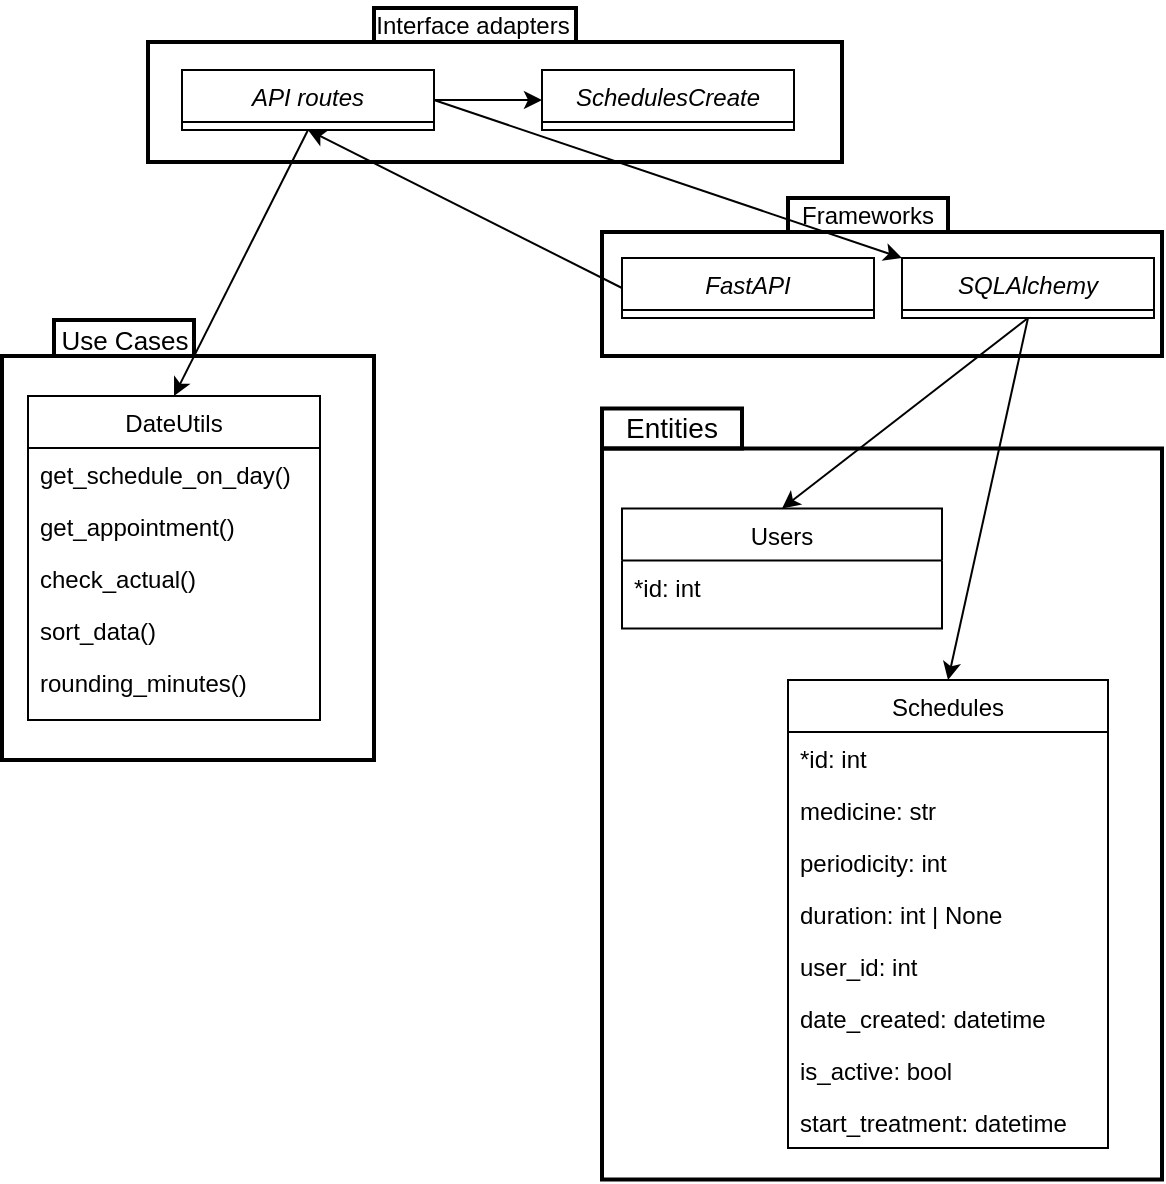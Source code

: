 <mxfile version="26.2.10">
  <diagram id="C5RBs43oDa-KdzZeNtuy" name="Page-1">
    <mxGraphModel dx="2410" dy="817" grid="1" gridSize="10" guides="1" tooltips="1" connect="1" arrows="1" fold="1" page="1" pageScale="1" pageWidth="827" pageHeight="1169" math="0" shadow="0">
      <root>
        <mxCell id="WIyWlLk6GJQsqaUBKTNV-0" />
        <mxCell id="WIyWlLk6GJQsqaUBKTNV-1" parent="WIyWlLk6GJQsqaUBKTNV-0" />
        <mxCell id="RCsGizd7HEm1mJrGQxPO-71" value="" style="rounded=0;whiteSpace=wrap;html=1;fillColor=none;strokeWidth=2;strokeColor=light-dark(#000000,#3516FF);" vertex="1" parent="WIyWlLk6GJQsqaUBKTNV-1">
          <mxGeometry x="-1260" y="304.25" width="280" height="365.5" as="geometry" />
        </mxCell>
        <mxCell id="RCsGizd7HEm1mJrGQxPO-34" value="" style="rounded=0;whiteSpace=wrap;html=1;fillColor=none;strokeWidth=2;fontColor=light-dark(#000000,#FFFF00);strokeColor=light-dark(#000000,#FFFF00);" vertex="1" parent="WIyWlLk6GJQsqaUBKTNV-1">
          <mxGeometry x="-1374" y="84" width="101" height="17" as="geometry" />
        </mxCell>
        <mxCell id="RCsGizd7HEm1mJrGQxPO-35" value="Interface adapters" style="text;html=1;align=center;verticalAlign=middle;whiteSpace=wrap;rounded=0;" vertex="1" parent="WIyWlLk6GJQsqaUBKTNV-1">
          <mxGeometry x="-1376" y="80" width="103" height="25" as="geometry" />
        </mxCell>
        <mxCell id="RCsGizd7HEm1mJrGQxPO-36" value="" style="rounded=0;whiteSpace=wrap;html=1;fillColor=none;strokeWidth=2;strokeColor=light-dark(#000000,#FFFF00);" vertex="1" parent="WIyWlLk6GJQsqaUBKTNV-1">
          <mxGeometry x="-1487" y="101" width="347" height="60" as="geometry" />
        </mxCell>
        <mxCell id="RCsGizd7HEm1mJrGQxPO-37" value="Frameworks" style="text;html=1;align=center;verticalAlign=middle;whiteSpace=wrap;rounded=0;" vertex="1" parent="WIyWlLk6GJQsqaUBKTNV-1">
          <mxGeometry x="-1157" y="172.5" width="60" height="30" as="geometry" />
        </mxCell>
        <mxCell id="RCsGizd7HEm1mJrGQxPO-38" value="" style="rounded=0;whiteSpace=wrap;html=1;fillColor=none;strokeWidth=2;fontColor=light-dark(#000000,#FFFF00);strokeColor=light-dark(#000000,#00FF00);" vertex="1" parent="WIyWlLk6GJQsqaUBKTNV-1">
          <mxGeometry x="-1167" y="179" width="80" height="17" as="geometry" />
        </mxCell>
        <mxCell id="RCsGizd7HEm1mJrGQxPO-39" value="" style="rounded=0;whiteSpace=wrap;html=1;fillColor=none;strokeWidth=2;strokeColor=light-dark(#000000,#00FF00);" vertex="1" parent="WIyWlLk6GJQsqaUBKTNV-1">
          <mxGeometry x="-1260" y="196" width="280" height="62" as="geometry" />
        </mxCell>
        <mxCell id="RCsGizd7HEm1mJrGQxPO-40" value="" style="rounded=0;whiteSpace=wrap;html=1;fillColor=none;strokeWidth=2;strokeColor=light-dark(#000000,#FF0000);" vertex="1" parent="WIyWlLk6GJQsqaUBKTNV-1">
          <mxGeometry x="-1560" y="258" width="186" height="202" as="geometry" />
        </mxCell>
        <mxCell id="RCsGizd7HEm1mJrGQxPO-41" value="" style="rounded=0;whiteSpace=wrap;html=1;fillColor=none;strokeWidth=2;strokeColor=light-dark(#000000,#FF0000);" vertex="1" parent="WIyWlLk6GJQsqaUBKTNV-1">
          <mxGeometry x="-1534" y="240" width="70" height="18" as="geometry" />
        </mxCell>
        <mxCell id="RCsGizd7HEm1mJrGQxPO-42" value="Use Cases" style="text;html=1;align=center;verticalAlign=middle;whiteSpace=wrap;rounded=0;fontSize=13;" vertex="1" parent="WIyWlLk6GJQsqaUBKTNV-1">
          <mxGeometry x="-1542.5" y="233.5" width="87" height="33" as="geometry" />
        </mxCell>
        <mxCell id="RCsGizd7HEm1mJrGQxPO-76" style="edgeStyle=orthogonalEdgeStyle;rounded=0;orthogonalLoop=1;jettySize=auto;html=1;exitX=1;exitY=0.5;exitDx=0;exitDy=0;entryX=0;entryY=0.5;entryDx=0;entryDy=0;" edge="1" parent="WIyWlLk6GJQsqaUBKTNV-1" source="RCsGizd7HEm1mJrGQxPO-47" target="RCsGizd7HEm1mJrGQxPO-48">
          <mxGeometry relative="1" as="geometry" />
        </mxCell>
        <mxCell id="RCsGizd7HEm1mJrGQxPO-47" value="API routes" style="swimlane;fontStyle=2;align=center;verticalAlign=top;childLayout=stackLayout;horizontal=1;startSize=26;horizontalStack=0;resizeParent=1;resizeLast=0;collapsible=1;marginBottom=0;rounded=0;shadow=0;strokeWidth=1;" vertex="1" parent="WIyWlLk6GJQsqaUBKTNV-1">
          <mxGeometry x="-1470" y="115" width="126" height="30" as="geometry">
            <mxRectangle x="230" y="140" width="160" height="26" as="alternateBounds" />
          </mxGeometry>
        </mxCell>
        <mxCell id="RCsGizd7HEm1mJrGQxPO-48" value="SchedulesCreate" style="swimlane;fontStyle=2;align=center;verticalAlign=top;childLayout=stackLayout;horizontal=1;startSize=26;horizontalStack=0;resizeParent=1;resizeLast=0;collapsible=1;marginBottom=0;rounded=0;shadow=0;strokeWidth=1;" vertex="1" parent="WIyWlLk6GJQsqaUBKTNV-1">
          <mxGeometry x="-1290" y="115" width="126" height="30" as="geometry">
            <mxRectangle x="230" y="140" width="160" height="26" as="alternateBounds" />
          </mxGeometry>
        </mxCell>
        <mxCell id="RCsGizd7HEm1mJrGQxPO-49" style="edgeStyle=orthogonalEdgeStyle;rounded=0;orthogonalLoop=1;jettySize=auto;html=1;exitX=0.5;exitY=1;exitDx=0;exitDy=0;" edge="1" parent="WIyWlLk6GJQsqaUBKTNV-1" source="RCsGizd7HEm1mJrGQxPO-36" target="RCsGizd7HEm1mJrGQxPO-36">
          <mxGeometry relative="1" as="geometry" />
        </mxCell>
        <mxCell id="RCsGizd7HEm1mJrGQxPO-50" value="FastAPI" style="swimlane;fontStyle=2;align=center;verticalAlign=top;childLayout=stackLayout;horizontal=1;startSize=26;horizontalStack=0;resizeParent=1;resizeLast=0;collapsible=1;marginBottom=0;rounded=0;shadow=0;strokeWidth=1;" vertex="1" parent="WIyWlLk6GJQsqaUBKTNV-1">
          <mxGeometry x="-1250" y="209" width="126" height="30" as="geometry">
            <mxRectangle x="230" y="140" width="160" height="26" as="alternateBounds" />
          </mxGeometry>
        </mxCell>
        <mxCell id="RCsGizd7HEm1mJrGQxPO-51" value="SQLAlchemy" style="swimlane;fontStyle=2;align=center;verticalAlign=top;childLayout=stackLayout;horizontal=1;startSize=26;horizontalStack=0;resizeParent=1;resizeLast=0;collapsible=1;marginBottom=0;rounded=0;shadow=0;strokeWidth=1;" vertex="1" parent="WIyWlLk6GJQsqaUBKTNV-1">
          <mxGeometry x="-1110" y="209" width="126" height="30" as="geometry">
            <mxRectangle x="230" y="140" width="160" height="26" as="alternateBounds" />
          </mxGeometry>
        </mxCell>
        <mxCell id="RCsGizd7HEm1mJrGQxPO-53" value="DateUtils" style="swimlane;fontStyle=0;align=center;verticalAlign=top;childLayout=stackLayout;horizontal=1;startSize=26;horizontalStack=0;resizeParent=1;resizeLast=0;collapsible=1;marginBottom=0;rounded=0;shadow=0;strokeWidth=1;" vertex="1" parent="WIyWlLk6GJQsqaUBKTNV-1">
          <mxGeometry x="-1547" y="278" width="146" height="162" as="geometry">
            <mxRectangle x="-540" y="494.5" width="160" height="26" as="alternateBounds" />
          </mxGeometry>
        </mxCell>
        <mxCell id="RCsGizd7HEm1mJrGQxPO-54" value="get_schedule_on_day()" style="text;align=left;verticalAlign=top;spacingLeft=4;spacingRight=4;overflow=hidden;rotatable=0;points=[[0,0.5],[1,0.5]];portConstraint=eastwest;" vertex="1" parent="RCsGizd7HEm1mJrGQxPO-53">
          <mxGeometry y="26" width="146" height="26" as="geometry" />
        </mxCell>
        <mxCell id="RCsGizd7HEm1mJrGQxPO-55" value="get_appointment()" style="text;align=left;verticalAlign=top;spacingLeft=4;spacingRight=4;overflow=hidden;rotatable=0;points=[[0,0.5],[1,0.5]];portConstraint=eastwest;rounded=0;shadow=0;html=0;" vertex="1" parent="RCsGizd7HEm1mJrGQxPO-53">
          <mxGeometry y="52" width="146" height="26" as="geometry" />
        </mxCell>
        <mxCell id="RCsGizd7HEm1mJrGQxPO-56" value="check_actual()" style="text;align=left;verticalAlign=top;spacingLeft=4;spacingRight=4;overflow=hidden;rotatable=0;points=[[0,0.5],[1,0.5]];portConstraint=eastwest;" vertex="1" parent="RCsGizd7HEm1mJrGQxPO-53">
          <mxGeometry y="78" width="146" height="26" as="geometry" />
        </mxCell>
        <mxCell id="RCsGizd7HEm1mJrGQxPO-57" value="sort_data() " style="text;align=left;verticalAlign=top;spacingLeft=4;spacingRight=4;overflow=hidden;rotatable=0;points=[[0,0.5],[1,0.5]];portConstraint=eastwest;" vertex="1" parent="RCsGizd7HEm1mJrGQxPO-53">
          <mxGeometry y="104" width="146" height="26" as="geometry" />
        </mxCell>
        <mxCell id="RCsGizd7HEm1mJrGQxPO-58" value="rounding_minutes()" style="text;align=left;verticalAlign=top;spacingLeft=4;spacingRight=4;overflow=hidden;rotatable=0;points=[[0,0.5],[1,0.5]];portConstraint=eastwest;" vertex="1" parent="RCsGizd7HEm1mJrGQxPO-53">
          <mxGeometry y="130" width="146" height="26" as="geometry" />
        </mxCell>
        <mxCell id="RCsGizd7HEm1mJrGQxPO-59" value="" style="rounded=0;whiteSpace=wrap;html=1;fillColor=none;strokeWidth=2;strokeColor=light-dark(#000000,#140CFF);" vertex="1" parent="WIyWlLk6GJQsqaUBKTNV-1">
          <mxGeometry x="-1260" y="284.25" width="70" height="20" as="geometry" />
        </mxCell>
        <mxCell id="RCsGizd7HEm1mJrGQxPO-60" value="Schedules" style="swimlane;fontStyle=0;align=center;verticalAlign=top;childLayout=stackLayout;horizontal=1;startSize=26;horizontalStack=0;resizeParent=1;resizeLast=0;collapsible=1;marginBottom=0;rounded=0;shadow=0;strokeWidth=1;" vertex="1" parent="WIyWlLk6GJQsqaUBKTNV-1">
          <mxGeometry x="-1167" y="420" width="160" height="234" as="geometry">
            <mxRectangle x="130" y="380" width="160" height="26" as="alternateBounds" />
          </mxGeometry>
        </mxCell>
        <mxCell id="RCsGizd7HEm1mJrGQxPO-61" value="*id: int" style="text;align=left;verticalAlign=top;spacingLeft=4;spacingRight=4;overflow=hidden;rotatable=0;points=[[0,0.5],[1,0.5]];portConstraint=eastwest;" vertex="1" parent="RCsGizd7HEm1mJrGQxPO-60">
          <mxGeometry y="26" width="160" height="26" as="geometry" />
        </mxCell>
        <mxCell id="RCsGizd7HEm1mJrGQxPO-62" value="medicine: str" style="text;align=left;verticalAlign=top;spacingLeft=4;spacingRight=4;overflow=hidden;rotatable=0;points=[[0,0.5],[1,0.5]];portConstraint=eastwest;" vertex="1" parent="RCsGizd7HEm1mJrGQxPO-60">
          <mxGeometry y="52" width="160" height="26" as="geometry" />
        </mxCell>
        <mxCell id="RCsGizd7HEm1mJrGQxPO-63" value="periodicity: int" style="text;align=left;verticalAlign=top;spacingLeft=4;spacingRight=4;overflow=hidden;rotatable=0;points=[[0,0.5],[1,0.5]];portConstraint=eastwest;" vertex="1" parent="RCsGizd7HEm1mJrGQxPO-60">
          <mxGeometry y="78" width="160" height="26" as="geometry" />
        </mxCell>
        <mxCell id="RCsGizd7HEm1mJrGQxPO-64" value="duration: int | None" style="text;align=left;verticalAlign=top;spacingLeft=4;spacingRight=4;overflow=hidden;rotatable=0;points=[[0,0.5],[1,0.5]];portConstraint=eastwest;" vertex="1" parent="RCsGizd7HEm1mJrGQxPO-60">
          <mxGeometry y="104" width="160" height="26" as="geometry" />
        </mxCell>
        <mxCell id="RCsGizd7HEm1mJrGQxPO-65" value="user_id: int" style="text;align=left;verticalAlign=top;spacingLeft=4;spacingRight=4;overflow=hidden;rotatable=0;points=[[0,0.5],[1,0.5]];portConstraint=eastwest;" vertex="1" parent="RCsGizd7HEm1mJrGQxPO-60">
          <mxGeometry y="130" width="160" height="26" as="geometry" />
        </mxCell>
        <mxCell id="RCsGizd7HEm1mJrGQxPO-66" value="date_created: datetime" style="text;align=left;verticalAlign=top;spacingLeft=4;spacingRight=4;overflow=hidden;rotatable=0;points=[[0,0.5],[1,0.5]];portConstraint=eastwest;" vertex="1" parent="RCsGizd7HEm1mJrGQxPO-60">
          <mxGeometry y="156" width="160" height="26" as="geometry" />
        </mxCell>
        <mxCell id="RCsGizd7HEm1mJrGQxPO-67" value="is_active: bool" style="text;align=left;verticalAlign=top;spacingLeft=4;spacingRight=4;overflow=hidden;rotatable=0;points=[[0,0.5],[1,0.5]];portConstraint=eastwest;" vertex="1" parent="RCsGizd7HEm1mJrGQxPO-60">
          <mxGeometry y="182" width="160" height="26" as="geometry" />
        </mxCell>
        <mxCell id="RCsGizd7HEm1mJrGQxPO-68" value="start_treatment: datetime" style="text;align=left;verticalAlign=top;spacingLeft=4;spacingRight=4;overflow=hidden;rotatable=0;points=[[0,0.5],[1,0.5]];portConstraint=eastwest;" vertex="1" parent="RCsGizd7HEm1mJrGQxPO-60">
          <mxGeometry y="208" width="160" height="26" as="geometry" />
        </mxCell>
        <mxCell id="RCsGizd7HEm1mJrGQxPO-69" value="Users" style="swimlane;fontStyle=0;align=center;verticalAlign=top;childLayout=stackLayout;horizontal=1;startSize=26;horizontalStack=0;resizeParent=1;resizeLast=0;collapsible=1;marginBottom=0;rounded=0;shadow=0;strokeWidth=1;" vertex="1" parent="WIyWlLk6GJQsqaUBKTNV-1">
          <mxGeometry x="-1250" y="334.25" width="160" height="60" as="geometry">
            <mxRectangle x="130" y="380" width="160" height="26" as="alternateBounds" />
          </mxGeometry>
        </mxCell>
        <mxCell id="RCsGizd7HEm1mJrGQxPO-70" value="*id: int" style="text;align=left;verticalAlign=top;spacingLeft=4;spacingRight=4;overflow=hidden;rotatable=0;points=[[0,0.5],[1,0.5]];portConstraint=eastwest;" vertex="1" parent="RCsGizd7HEm1mJrGQxPO-69">
          <mxGeometry y="26" width="160" height="26" as="geometry" />
        </mxCell>
        <mxCell id="RCsGizd7HEm1mJrGQxPO-72" value="Entities" style="text;html=1;align=center;verticalAlign=middle;whiteSpace=wrap;rounded=0;fontSize=14;" vertex="1" parent="WIyWlLk6GJQsqaUBKTNV-1">
          <mxGeometry x="-1257" y="278.25" width="64" height="32" as="geometry" />
        </mxCell>
        <mxCell id="RCsGizd7HEm1mJrGQxPO-82" value="" style="endArrow=classic;html=1;rounded=0;entryX=0.5;entryY=1;entryDx=0;entryDy=0;exitX=0;exitY=0.5;exitDx=0;exitDy=0;" edge="1" parent="WIyWlLk6GJQsqaUBKTNV-1" source="RCsGizd7HEm1mJrGQxPO-50" target="RCsGizd7HEm1mJrGQxPO-47">
          <mxGeometry width="50" height="50" relative="1" as="geometry">
            <mxPoint x="-1350" y="403" as="sourcePoint" />
            <mxPoint x="-1300" y="353" as="targetPoint" />
          </mxGeometry>
        </mxCell>
        <mxCell id="RCsGizd7HEm1mJrGQxPO-83" value="" style="endArrow=classic;html=1;rounded=0;entryX=0;entryY=0;entryDx=0;entryDy=0;exitX=1;exitY=0.5;exitDx=0;exitDy=0;" edge="1" parent="WIyWlLk6GJQsqaUBKTNV-1" source="RCsGizd7HEm1mJrGQxPO-47" target="RCsGizd7HEm1mJrGQxPO-51">
          <mxGeometry width="50" height="50" relative="1" as="geometry">
            <mxPoint x="-1350" y="403" as="sourcePoint" />
            <mxPoint x="-1300" y="353" as="targetPoint" />
          </mxGeometry>
        </mxCell>
        <mxCell id="RCsGizd7HEm1mJrGQxPO-84" value="" style="endArrow=classic;html=1;rounded=0;entryX=0.5;entryY=0;entryDx=0;entryDy=0;exitX=0.5;exitY=1;exitDx=0;exitDy=0;" edge="1" parent="WIyWlLk6GJQsqaUBKTNV-1" source="RCsGizd7HEm1mJrGQxPO-47" target="RCsGizd7HEm1mJrGQxPO-53">
          <mxGeometry width="50" height="50" relative="1" as="geometry">
            <mxPoint x="-1350" y="403" as="sourcePoint" />
            <mxPoint x="-1300" y="353" as="targetPoint" />
          </mxGeometry>
        </mxCell>
        <mxCell id="RCsGizd7HEm1mJrGQxPO-90" value="" style="endArrow=classic;html=1;rounded=0;entryX=0.5;entryY=0;entryDx=0;entryDy=0;exitX=0.5;exitY=1;exitDx=0;exitDy=0;" edge="1" parent="WIyWlLk6GJQsqaUBKTNV-1" source="RCsGizd7HEm1mJrGQxPO-51" target="RCsGizd7HEm1mJrGQxPO-69">
          <mxGeometry width="50" height="50" relative="1" as="geometry">
            <mxPoint x="-1370" y="343" as="sourcePoint" />
            <mxPoint x="-1320" y="293" as="targetPoint" />
          </mxGeometry>
        </mxCell>
        <mxCell id="RCsGizd7HEm1mJrGQxPO-91" value="" style="endArrow=classic;html=1;rounded=0;exitX=0.5;exitY=1;exitDx=0;exitDy=0;entryX=0.5;entryY=0;entryDx=0;entryDy=0;" edge="1" parent="WIyWlLk6GJQsqaUBKTNV-1" source="RCsGizd7HEm1mJrGQxPO-51" target="RCsGizd7HEm1mJrGQxPO-60">
          <mxGeometry width="50" height="50" relative="1" as="geometry">
            <mxPoint x="-1370" y="343" as="sourcePoint" />
            <mxPoint x="-1320" y="293" as="targetPoint" />
          </mxGeometry>
        </mxCell>
      </root>
    </mxGraphModel>
  </diagram>
</mxfile>

